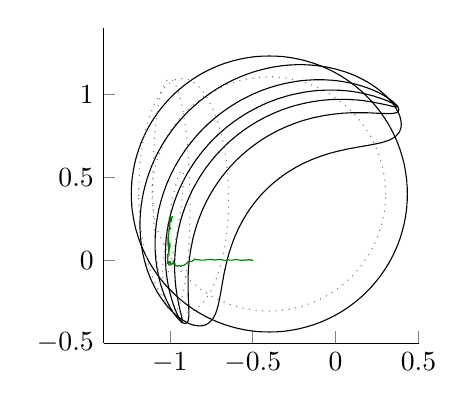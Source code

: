 % This file was created by matlab2tikz v0.4.4 running on MATLAB 7.13.
% Copyright (c) 2008--2013, Nico Schlömer <nico.schloemer@gmail.com>
% All rights reserved.
% 
% The latest updates can be retrieved from
%   http://www.mathworks.com/matlabcentral/fileexchange/22022-matlab2tikz
% where you can also make suggestions and rate matlab2tikz.
% 
\begin{tikzpicture}

\begin{axis}[%
width=4cm,
height=4cm,
colormap={mymap}{[1pt] rgb(0pt)=(0,0,0); rgb(1pt)=(0,0,0)},
unbounded coords=jump,
scale only axis,
xmin=-1.4,
xmax=0.5,
ymin=-0.5,
ymax=1.4,
axis x line*=bottom,
axis y line*=left
]

\addplot[area legend,solid,draw=black,forget plot]
table[row sep=crcr]{
x y\\
-1.23 0.465 \\
-1.23 0.47 \\
-1.229 0.48 \\
-1.228 0.49 \\
-1.227 0.5 \\
-1.225 0.51 \\
-1.224 0.52 \\
-1.222 0.53 \\
-1.221 0.54 \\
-1.22 0.544 \\
-1.219 0.55 \\
-1.217 0.56 \\
-1.215 0.57 \\
-1.213 0.58 \\
-1.211 0.59 \\
-1.21 0.592 \\
-1.208 0.6 \\
-1.206 0.61 \\
-1.203 0.62 \\
-1.2 0.63 \\
-1.2 0.631 \\
-1.197 0.64 \\
-1.194 0.65 \\
-1.191 0.66 \\
-1.19 0.663 \\
-1.188 0.67 \\
-1.184 0.68 \\
-1.18 0.69 \\
-1.18 0.691 \\
-1.177 0.7 \\
-1.173 0.71 \\
-1.17 0.717 \\
-1.169 0.72 \\
-1.164 0.73 \\
-1.16 0.74 \\
-1.16 0.74 \\
-1.155 0.75 \\
-1.151 0.76 \\
-1.15 0.761 \\
-1.146 0.77 \\
-1.141 0.78 \\
-1.14 0.781 \\
-1.136 0.79 \\
-1.13 0.8 \\
-1.13 0.8 \\
-1.125 0.81 \\
-1.12 0.818 \\
-1.119 0.82 \\
-1.113 0.83 \\
-1.11 0.835 \\
-1.107 0.84 \\
-1.1 0.85 \\
-1.1 0.851 \\
-1.094 0.86 \\
-1.09 0.866 \\
-1.087 0.87 \\
-1.08 0.88 \\
-1.08 0.88 \\
-1.073 0.89 \\
-1.07 0.894 \\
-1.066 0.9 \\
-1.06 0.907 \\
-1.058 0.91 \\
-1.05 0.92 \\
-1.05 0.92 \\
-1.042 0.93 \\
-1.04 0.932 \\
-1.034 0.94 \\
-1.03 0.944 \\
-1.025 0.95 \\
-1.02 0.956 \\
-1.016 0.96 \\
-1.01 0.967 \\
-1.007 0.97 \\
-1 0.977 \\
-0.997 0.98 \\
-0.99 0.987 \\
-0.987 0.99 \\
-0.98 0.997 \\
-0.977 1 \\
-0.97 1.007 \\
-0.967 1.01 \\
-0.96 1.016 \\
-0.956 1.02 \\
-0.95 1.025 \\
-0.944 1.03 \\
-0.94 1.034 \\
-0.932 1.04 \\
-0.93 1.042 \\
-0.92 1.05 \\
-0.92 1.05 \\
-0.91 1.058 \\
-0.907 1.06 \\
-0.9 1.066 \\
-0.894 1.07 \\
-0.89 1.073 \\
-0.88 1.08 \\
-0.88 1.08 \\
-0.87 1.087 \\
-0.866 1.09 \\
-0.86 1.094 \\
-0.851 1.1 \\
-0.85 1.1 \\
-0.84 1.107 \\
-0.835 1.11 \\
-0.83 1.113 \\
-0.82 1.119 \\
-0.818 1.12 \\
-0.81 1.125 \\
-0.8 1.13 \\
-0.8 1.13 \\
-0.79 1.136 \\
-0.781 1.14 \\
-0.78 1.141 \\
-0.77 1.146 \\
-0.761 1.15 \\
-0.76 1.151 \\
-0.75 1.155 \\
-0.74 1.16 \\
-0.74 1.16 \\
-0.73 1.164 \\
-0.72 1.169 \\
-0.717 1.17 \\
-0.71 1.173 \\
-0.7 1.177 \\
-0.691 1.18 \\
-0.69 1.18 \\
-0.68 1.184 \\
-0.67 1.188 \\
-0.663 1.19 \\
-0.66 1.191 \\
-0.65 1.194 \\
-0.64 1.197 \\
-0.631 1.2 \\
-0.63 1.2 \\
-0.62 1.203 \\
-0.61 1.206 \\
-0.6 1.208 \\
-0.592 1.21 \\
-0.59 1.211 \\
-0.58 1.213 \\
-0.57 1.215 \\
-0.56 1.217 \\
-0.55 1.219 \\
-0.544 1.22 \\
-0.54 1.221 \\
-0.53 1.222 \\
-0.52 1.224 \\
-0.51 1.225 \\
-0.5 1.227 \\
-0.49 1.228 \\
-0.48 1.229 \\
-0.47 1.23 \\
-0.465 1.23 \\
-0.46 1.23 \\
-0.45 1.231 \\
-0.44 1.232 \\
-0.43 1.232 \\
-0.42 1.232 \\
-0.41 1.232 \\
-0.4 1.233 \\
-0.39 1.232 \\
-0.38 1.232 \\
-0.37 1.232 \\
-0.36 1.232 \\
-0.35 1.231 \\
-0.34 1.23 \\
-0.335 1.23 \\
-0.33 1.23 \\
-0.32 1.229 \\
-0.31 1.228 \\
-0.3 1.227 \\
-0.29 1.225 \\
-0.28 1.224 \\
-0.27 1.222 \\
-0.26 1.221 \\
-0.256 1.22 \\
-0.25 1.219 \\
-0.24 1.217 \\
-0.23 1.215 \\
-0.22 1.213 \\
-0.21 1.211 \\
-0.208 1.21 \\
-0.2 1.208 \\
-0.19 1.206 \\
-0.18 1.203 \\
-0.17 1.2 \\
-0.169 1.2 \\
-0.16 1.197 \\
-0.15 1.194 \\
-0.14 1.191 \\
-0.137 1.19 \\
-0.13 1.188 \\
-0.12 1.184 \\
-0.11 1.18 \\
-0.109 1.18 \\
-0.1 1.177 \\
-0.09 1.173 \\
-0.083 1.17 \\
-0.08 1.169 \\
-0.07 1.164 \\
-0.06 1.16 \\
-0.06 1.16 \\
-0.05 1.155 \\
-0.04 1.151 \\
-0.039 1.15 \\
-0.03 1.146 \\
-0.02 1.141 \\
-0.019 1.14 \\
-0.01 1.136 \\
0 1.13 \\
0.0 1.13 \\
0.01 1.125 \\
0.018 1.12 \\
0.02 1.119 \\
0.03 1.113 \\
0.035 1.11 \\
0.04 1.107 \\
0.05 1.1 \\
0.051 1.1 \\
0.06 1.094 \\
0.066 1.09 \\
0.07 1.087 \\
0.08 1.08 \\
0.08 1.08 \\
0.09 1.073 \\
0.094 1.07 \\
0.1 1.066 \\
0.107 1.06 \\
0.11 1.058 \\
0.12 1.05 \\
0.12 1.05 \\
0.13 1.042 \\
0.132 1.04 \\
0.14 1.034 \\
0.144 1.03 \\
0.15 1.025 \\
0.156 1.02 \\
0.16 1.016 \\
0.167 1.01 \\
0.17 1.007 \\
0.177 1 \\
0.18 0.997 \\
0.187 0.99 \\
0.19 0.987 \\
0.197 0.98 \\
0.2 0.977 \\
0.207 0.97 \\
0.21 0.967 \\
0.216 0.96 \\
0.22 0.956 \\
0.225 0.95 \\
0.23 0.944 \\
0.234 0.94 \\
0.24 0.932 \\
0.242 0.93 \\
0.25 0.92 \\
0.25 0.92 \\
0.258 0.91 \\
0.26 0.907 \\
0.266 0.9 \\
0.27 0.894 \\
0.273 0.89 \\
0.28 0.88 \\
0.28 0.88 \\
0.287 0.87 \\
0.29 0.866 \\
0.294 0.86 \\
0.3 0.851 \\
0.3 0.85 \\
0.307 0.84 \\
0.31 0.835 \\
0.313 0.83 \\
0.319 0.82 \\
0.32 0.818 \\
0.325 0.81 \\
0.33 0.8 \\
0.33 0.8 \\
0.336 0.79 \\
0.34 0.781 \\
0.341 0.78 \\
0.346 0.77 \\
0.35 0.761 \\
0.351 0.76 \\
0.355 0.75 \\
0.36 0.74 \\
0.36 0.74 \\
0.364 0.73 \\
0.369 0.72 \\
0.37 0.717 \\
0.373 0.71 \\
0.377 0.7 \\
0.38 0.691 \\
0.38 0.69 \\
0.384 0.68 \\
0.388 0.67 \\
0.39 0.663 \\
0.391 0.66 \\
0.394 0.65 \\
0.397 0.64 \\
0.4 0.631 \\
0.4 0.63 \\
0.403 0.62 \\
0.406 0.61 \\
0.408 0.6 \\
0.41 0.592 \\
0.411 0.59 \\
0.413 0.58 \\
0.415 0.57 \\
0.417 0.56 \\
0.419 0.55 \\
0.42 0.544 \\
0.421 0.54 \\
0.422 0.53 \\
0.424 0.52 \\
0.425 0.51 \\
0.427 0.5 \\
0.428 0.49 \\
0.429 0.48 \\
0.43 0.47 \\
0.43 0.465 \\
0.43 0.46 \\
0.431 0.45 \\
0.432 0.44 \\
0.432 0.43 \\
0.432 0.42 \\
0.432 0.41 \\
0.433 0.4 \\
0.432 0.39 \\
0.432 0.38 \\
0.432 0.37 \\
0.432 0.36 \\
0.431 0.35 \\
0.43 0.34 \\
0.43 0.335 \\
0.43 0.33 \\
0.429 0.32 \\
0.428 0.31 \\
0.427 0.3 \\
0.425 0.29 \\
0.424 0.28 \\
0.422 0.27 \\
0.421 0.26 \\
0.42 0.256 \\
0.419 0.25 \\
0.417 0.24 \\
0.415 0.23 \\
0.413 0.22 \\
0.411 0.21 \\
0.41 0.208 \\
0.408 0.2 \\
0.406 0.19 \\
0.403 0.18 \\
0.4 0.17 \\
0.4 0.169 \\
0.397 0.16 \\
0.394 0.15 \\
0.391 0.14 \\
0.39 0.137 \\
0.388 0.13 \\
0.384 0.12 \\
0.38 0.11 \\
0.38 0.109 \\
0.377 0.1 \\
0.373 0.09 \\
0.37 0.083 \\
0.369 0.08 \\
0.364 0.07 \\
0.36 0.06 \\
0.36 0.06 \\
0.355 0.05 \\
0.351 0.04 \\
0.35 0.039 \\
0.346 0.03 \\
0.341 0.02 \\
0.34 0.019 \\
0.336 0.01 \\
0.33 0 \\
0.33 -0.0 \\
0.325 -0.01 \\
0.32 -0.018 \\
0.319 -0.02 \\
0.313 -0.03 \\
0.31 -0.035 \\
0.307 -0.04 \\
0.3 -0.05 \\
0.3 -0.051 \\
0.294 -0.06 \\
0.29 -0.066 \\
0.287 -0.07 \\
0.28 -0.08 \\
0.28 -0.08 \\
0.273 -0.09 \\
0.27 -0.094 \\
0.266 -0.1 \\
0.26 -0.107 \\
0.258 -0.11 \\
0.25 -0.12 \\
0.25 -0.12 \\
0.242 -0.13 \\
0.24 -0.132 \\
0.234 -0.14 \\
0.23 -0.144 \\
0.225 -0.15 \\
0.22 -0.156 \\
0.216 -0.16 \\
0.21 -0.167 \\
0.207 -0.17 \\
0.2 -0.177 \\
0.197 -0.18 \\
0.19 -0.187 \\
0.187 -0.19 \\
0.18 -0.197 \\
0.177 -0.2 \\
0.17 -0.207 \\
0.167 -0.21 \\
0.16 -0.216 \\
0.156 -0.22 \\
0.15 -0.225 \\
0.144 -0.23 \\
0.14 -0.234 \\
0.132 -0.24 \\
0.13 -0.242 \\
0.12 -0.25 \\
0.12 -0.25 \\
0.11 -0.258 \\
0.107 -0.26 \\
0.1 -0.266 \\
0.094 -0.27 \\
0.09 -0.273 \\
0.08 -0.28 \\
0.08 -0.28 \\
0.07 -0.287 \\
0.066 -0.29 \\
0.06 -0.294 \\
0.051 -0.3 \\
0.05 -0.3 \\
0.04 -0.307 \\
0.035 -0.31 \\
0.03 -0.313 \\
0.02 -0.319 \\
0.018 -0.32 \\
0.01 -0.325 \\
0.0 -0.33 \\
0 -0.33 \\
-0.01 -0.336 \\
-0.019 -0.34 \\
-0.02 -0.341 \\
-0.03 -0.346 \\
-0.039 -0.35 \\
-0.04 -0.351 \\
-0.05 -0.355 \\
-0.06 -0.36 \\
-0.06 -0.36 \\
-0.07 -0.364 \\
-0.08 -0.369 \\
-0.083 -0.37 \\
-0.09 -0.373 \\
-0.1 -0.377 \\
-0.109 -0.38 \\
-0.11 -0.38 \\
-0.12 -0.384 \\
-0.13 -0.388 \\
-0.137 -0.39 \\
-0.14 -0.391 \\
-0.15 -0.394 \\
-0.16 -0.397 \\
-0.169 -0.4 \\
-0.17 -0.4 \\
-0.18 -0.403 \\
-0.19 -0.406 \\
-0.2 -0.408 \\
-0.208 -0.41 \\
-0.21 -0.411 \\
-0.22 -0.413 \\
-0.23 -0.415 \\
-0.24 -0.417 \\
-0.25 -0.419 \\
-0.256 -0.42 \\
-0.26 -0.421 \\
-0.27 -0.422 \\
-0.28 -0.424 \\
-0.29 -0.425 \\
-0.3 -0.427 \\
-0.31 -0.428 \\
-0.32 -0.429 \\
-0.33 -0.43 \\
-0.335 -0.43 \\
-0.34 -0.43 \\
-0.35 -0.431 \\
-0.36 -0.432 \\
-0.37 -0.432 \\
-0.38 -0.432 \\
-0.39 -0.432 \\
-0.4 -0.433 \\
-0.41 -0.432 \\
-0.42 -0.432 \\
-0.43 -0.432 \\
-0.44 -0.432 \\
-0.45 -0.431 \\
-0.46 -0.43 \\
-0.465 -0.43 \\
-0.47 -0.43 \\
-0.48 -0.429 \\
-0.49 -0.428 \\
-0.5 -0.427 \\
-0.51 -0.425 \\
-0.52 -0.424 \\
-0.53 -0.422 \\
-0.54 -0.421 \\
-0.544 -0.42 \\
-0.55 -0.419 \\
-0.56 -0.417 \\
-0.57 -0.415 \\
-0.58 -0.413 \\
-0.59 -0.411 \\
-0.592 -0.41 \\
-0.6 -0.408 \\
-0.61 -0.406 \\
-0.62 -0.403 \\
-0.63 -0.4 \\
-0.631 -0.4 \\
-0.64 -0.397 \\
-0.65 -0.394 \\
-0.66 -0.391 \\
-0.663 -0.39 \\
-0.67 -0.388 \\
-0.68 -0.384 \\
-0.69 -0.38 \\
-0.691 -0.38 \\
-0.7 -0.377 \\
-0.71 -0.373 \\
-0.717 -0.37 \\
-0.72 -0.369 \\
-0.73 -0.364 \\
-0.74 -0.36 \\
-0.74 -0.36 \\
-0.75 -0.355 \\
-0.76 -0.351 \\
-0.761 -0.35 \\
-0.77 -0.346 \\
-0.78 -0.341 \\
-0.781 -0.34 \\
-0.79 -0.336 \\
-0.8 -0.33 \\
-0.8 -0.33 \\
-0.81 -0.325 \\
-0.818 -0.32 \\
-0.82 -0.319 \\
-0.83 -0.313 \\
-0.835 -0.31 \\
-0.84 -0.307 \\
-0.85 -0.3 \\
-0.851 -0.3 \\
-0.86 -0.294 \\
-0.866 -0.29 \\
-0.87 -0.287 \\
-0.88 -0.28 \\
-0.88 -0.28 \\
-0.89 -0.273 \\
-0.894 -0.27 \\
-0.9 -0.266 \\
-0.907 -0.26 \\
-0.91 -0.258 \\
-0.92 -0.25 \\
-0.92 -0.25 \\
-0.93 -0.242 \\
-0.932 -0.24 \\
-0.94 -0.234 \\
-0.944 -0.23 \\
-0.95 -0.225 \\
-0.956 -0.22 \\
-0.96 -0.216 \\
-0.967 -0.21 \\
-0.97 -0.207 \\
-0.977 -0.2 \\
-0.98 -0.197 \\
-0.987 -0.19 \\
-0.99 -0.187 \\
-0.997 -0.18 \\
-1 -0.177 \\
-1.007 -0.17 \\
-1.01 -0.167 \\
-1.016 -0.16 \\
-1.02 -0.156 \\
-1.025 -0.15 \\
-1.03 -0.144 \\
-1.034 -0.14 \\
-1.04 -0.132 \\
-1.042 -0.13 \\
-1.05 -0.12 \\
-1.05 -0.12 \\
-1.058 -0.11 \\
-1.06 -0.107 \\
-1.066 -0.1 \\
-1.07 -0.094 \\
-1.073 -0.09 \\
-1.08 -0.08 \\
-1.08 -0.08 \\
-1.087 -0.07 \\
-1.09 -0.066 \\
-1.094 -0.06 \\
-1.1 -0.051 \\
-1.1 -0.05 \\
-1.107 -0.04 \\
-1.11 -0.035 \\
-1.113 -0.03 \\
-1.119 -0.02 \\
-1.12 -0.018 \\
-1.125 -0.01 \\
-1.13 -0.0 \\
-1.13 0 \\
-1.136 0.01 \\
-1.14 0.019 \\
-1.141 0.02 \\
-1.146 0.03 \\
-1.15 0.039 \\
-1.151 0.04 \\
-1.155 0.05 \\
-1.16 0.06 \\
-1.16 0.06 \\
-1.164 0.07 \\
-1.169 0.08 \\
-1.17 0.083 \\
-1.173 0.09 \\
-1.177 0.1 \\
-1.18 0.109 \\
-1.18 0.11 \\
-1.184 0.12 \\
-1.188 0.13 \\
-1.19 0.137 \\
-1.191 0.14 \\
-1.194 0.15 \\
-1.197 0.16 \\
-1.2 0.169 \\
-1.2 0.17 \\
-1.203 0.18 \\
-1.206 0.19 \\
-1.208 0.2 \\
-1.21 0.208 \\
-1.211 0.21 \\
-1.213 0.22 \\
-1.215 0.23 \\
-1.217 0.24 \\
-1.219 0.25 \\
-1.22 0.256 \\
-1.221 0.26 \\
-1.222 0.27 \\
-1.224 0.28 \\
-1.225 0.29 \\
-1.227 0.3 \\
-1.228 0.31 \\
-1.229 0.32 \\
-1.23 0.33 \\
-1.23 0.335 \\
-1.23 0.34 \\
-1.231 0.35 \\
-1.232 0.36 \\
-1.232 0.37 \\
-1.232 0.38 \\
-1.232 0.39 \\
-1.233 0.4 \\
-1.232 0.41 \\
-1.232 0.42 \\
-1.232 0.43 \\
-1.232 0.44 \\
-1.231 0.45 \\
-1.23 0.46 \\
-1.23 0.465 \\
NaN NaN \\
};

\addplot [
color=gray,
dotted,
forget plot
]
table[row sep=crcr]{
0.302 0.4\\
0.297 0.49\\
0.279 0.579\\
0.251 0.665\\
0.212 0.747\\
0.162 0.823\\
0.104 0.892\\
0.037 0.953\\
-0.037 1.005\\
-0.117 1.047\\
-0.202 1.078\\
-0.29 1.098\\
-0.38 1.107\\
-0.471 1.104\\
-0.56 1.089\\
-0.647 1.064\\
-0.729 1.027\\
-0.807 0.98\\
-0.877 0.923\\
-0.94 0.858\\
-0.994 0.786\\
-1.038 0.707\\
-1.072 0.623\\
-1.095 0.535\\
-1.107 0.445\\
-1.107 0.355\\
-1.095 0.265\\
-1.072 0.177\\
-1.038 0.093\\
-0.994 0.014\\
-0.94 -0.058\\
-0.877 -0.123\\
-0.807 -0.18\\
-0.729 -0.227\\
-0.647 -0.264\\
-0.56 -0.289\\
-0.471 -0.304\\
-0.38 -0.307\\
-0.29 -0.298\\
-0.202 -0.278\\
-0.117 -0.247\\
-0.037 -0.205\\
0.037 -0.153\\
0.104 -0.092\\
0.162 -0.023\\
0.212 0.053\\
0.251 0.135\\
0.279 0.221\\
0.297 0.31\\
0.302 0.4\\
};

\addplot[area legend,solid,draw=black,forget plot]
table[row sep=crcr]{
x y\\
-1.17 0.348 \\
-1.17 0.35 \\
-1.168 0.36 \\
-1.167 0.37 \\
-1.165 0.38 \\
-1.163 0.39 \\
-1.161 0.4 \\
-1.16 0.404 \\
-1.159 0.41 \\
-1.157 0.42 \\
-1.154 0.43 \\
-1.152 0.44 \\
-1.15 0.447 \\
-1.149 0.45 \\
-1.146 0.46 \\
-1.144 0.47 \\
-1.141 0.48 \\
-1.14 0.482 \\
-1.138 0.49 \\
-1.135 0.5 \\
-1.131 0.51 \\
-1.13 0.514 \\
-1.128 0.52 \\
-1.124 0.53 \\
-1.121 0.54 \\
-1.12 0.542 \\
-1.117 0.55 \\
-1.113 0.56 \\
-1.11 0.567 \\
-1.109 0.57 \\
-1.105 0.58 \\
-1.1 0.59 \\
-1.1 0.591 \\
-1.096 0.6 \\
-1.091 0.61 \\
-1.09 0.613 \\
-1.087 0.62 \\
-1.082 0.63 \\
-1.08 0.634 \\
-1.077 0.64 \\
-1.072 0.65 \\
-1.07 0.653 \\
-1.067 0.66 \\
-1.061 0.67 \\
-1.06 0.672 \\
-1.056 0.68 \\
-1.05 0.69 \\
-1.05 0.69 \\
-1.044 0.7 \\
-1.04 0.707 \\
-1.038 0.71 \\
-1.032 0.72 \\
-1.03 0.723 \\
-1.025 0.73 \\
-1.02 0.738 \\
-1.019 0.74 \\
-1.012 0.75 \\
-1.01 0.753 \\
-1.005 0.76 \\
-1 0.767 \\
-0.998 0.77 \\
-0.991 0.78 \\
-0.99 0.781 \\
-0.983 0.79 \\
-0.98 0.794 \\
-0.976 0.8 \\
-0.97 0.807 \\
-0.968 0.81 \\
-0.96 0.82 \\
-0.96 0.82 \\
-0.952 0.83 \\
-0.95 0.832 \\
-0.943 0.84 \\
-0.94 0.843 \\
-0.934 0.85 \\
-0.93 0.855 \\
-0.925 0.86 \\
-0.92 0.866 \\
-0.916 0.87 \\
-0.91 0.876 \\
-0.907 0.88 \\
-0.9 0.887 \\
-0.897 0.89 \\
-0.89 0.897 \\
-0.887 0.9 \\
-0.88 0.907 \\
-0.876 0.91 \\
-0.87 0.916 \\
-0.866 0.92 \\
-0.86 0.925 \\
-0.855 0.93 \\
-0.85 0.934 \\
-0.843 0.94 \\
-0.84 0.943 \\
-0.832 0.95 \\
-0.83 0.952 \\
-0.82 0.96 \\
-0.82 0.96 \\
-0.81 0.968 \\
-0.807 0.97 \\
-0.8 0.976 \\
-0.794 0.98 \\
-0.79 0.983 \\
-0.781 0.99 \\
-0.78 0.991 \\
-0.77 0.998 \\
-0.767 1 \\
-0.76 1.005 \\
-0.753 1.01 \\
-0.75 1.012 \\
-0.74 1.019 \\
-0.738 1.02 \\
-0.73 1.025 \\
-0.723 1.03 \\
-0.72 1.032 \\
-0.71 1.038 \\
-0.707 1.04 \\
-0.7 1.044 \\
-0.69 1.05 \\
-0.69 1.05 \\
-0.68 1.056 \\
-0.672 1.06 \\
-0.67 1.061 \\
-0.66 1.067 \\
-0.653 1.07 \\
-0.65 1.072 \\
-0.64 1.077 \\
-0.634 1.08 \\
-0.63 1.082 \\
-0.62 1.087 \\
-0.613 1.09 \\
-0.61 1.091 \\
-0.6 1.096 \\
-0.591 1.1 \\
-0.59 1.1 \\
-0.58 1.105 \\
-0.57 1.109 \\
-0.567 1.11 \\
-0.56 1.113 \\
-0.55 1.117 \\
-0.542 1.12 \\
-0.54 1.121 \\
-0.53 1.124 \\
-0.52 1.128 \\
-0.514 1.13 \\
-0.51 1.131 \\
-0.5 1.135 \\
-0.49 1.138 \\
-0.482 1.14 \\
-0.48 1.141 \\
-0.47 1.144 \\
-0.46 1.146 \\
-0.45 1.149 \\
-0.447 1.15 \\
-0.44 1.152 \\
-0.43 1.154 \\
-0.42 1.157 \\
-0.41 1.159 \\
-0.404 1.16 \\
-0.4 1.161 \\
-0.39 1.163 \\
-0.38 1.165 \\
-0.37 1.167 \\
-0.36 1.168 \\
-0.35 1.17 \\
-0.348 1.17 \\
-0.34 1.171 \\
-0.33 1.173 \\
-0.32 1.174 \\
-0.31 1.175 \\
-0.3 1.176 \\
-0.29 1.177 \\
-0.28 1.178 \\
-0.27 1.178 \\
-0.26 1.179 \\
-0.25 1.179 \\
-0.24 1.18 \\
-0.23 1.18 \\
-0.22 1.18 \\
-0.21 1.18 \\
-0.2 1.18 \\
-0.19 1.18 \\
-0.18 1.179 \\
-0.17 1.179 \\
-0.16 1.178 \\
-0.15 1.178 \\
-0.14 1.177 \\
-0.13 1.176 \\
-0.12 1.175 \\
-0.11 1.174 \\
-0.1 1.173 \\
-0.09 1.171 \\
-0.081 1.17 \\
-0.08 1.17 \\
-0.07 1.168 \\
-0.06 1.167 \\
-0.05 1.165 \\
-0.04 1.163 \\
-0.03 1.161 \\
-0.027 1.16 \\
-0.02 1.158 \\
-0.01 1.156 \\
0 1.154 \\
0.01 1.151 \\
0.013 1.15 \\
0.02 1.148 \\
0.03 1.145 \\
0.04 1.142 \\
0.047 1.14 \\
0.05 1.139 \\
0.06 1.136 \\
0.07 1.132 \\
0.076 1.13 \\
0.08 1.128 \\
0.09 1.125 \\
0.1 1.121 \\
0.102 1.12 \\
0.11 1.117 \\
0.12 1.112 \\
0.125 1.11 \\
0.13 1.108 \\
0.14 1.103 \\
0.146 1.1 \\
0.15 1.098 \\
0.16 1.093 \\
0.166 1.09 \\
0.17 1.088 \\
0.18 1.082 \\
0.184 1.08 \\
0.19 1.077 \\
0.2 1.071 \\
0.201 1.07 \\
0.21 1.064 \\
0.217 1.06 \\
0.22 1.058 \\
0.23 1.051 \\
0.232 1.05 \\
0.24 1.044 \\
0.246 1.04 \\
0.25 1.037 \\
0.259 1.03 \\
0.26 1.029 \\
0.27 1.021 \\
0.272 1.02 \\
0.28 1.013 \\
0.283 1.01 \\
0.29 1.004 \\
0.294 1 \\
0.3 0.995 \\
0.305 0.99 \\
0.31 0.985 \\
0.315 0.98 \\
0.32 0.974 \\
0.324 0.97 \\
0.33 0.963 \\
0.333 0.96 \\
0.34 0.951 \\
0.341 0.95 \\
0.348 0.94 \\
0.35 0.938 \\
0.355 0.93 \\
0.36 0.923 \\
0.362 0.92 \\
0.368 0.91 \\
0.37 0.906 \\
0.373 0.9 \\
0.378 0.89 \\
0.38 0.886 \\
0.383 0.88 \\
0.387 0.87 \\
0.39 0.86 \\
0.39 0.859 \\
0.392 0.85 \\
0.394 0.84 \\
0.395 0.83 \\
0.396 0.82 \\
0.395 0.81 \\
0.394 0.8 \\
0.391 0.79 \\
0.39 0.787 \\
0.387 0.78 \\
0.382 0.77 \\
0.38 0.768 \\
0.374 0.76 \\
0.37 0.756 \\
0.364 0.75 \\
0.36 0.747 \\
0.351 0.74 \\
0.35 0.739 \\
0.34 0.734 \\
0.333 0.73 \\
0.33 0.728 \\
0.32 0.724 \\
0.31 0.72 \\
0.309 0.72 \\
0.3 0.717 \\
0.29 0.714 \\
0.28 0.711 \\
0.277 0.71 \\
0.27 0.708 \\
0.26 0.706 \\
0.25 0.704 \\
0.24 0.702 \\
0.232 0.7 \\
0.23 0.7 \\
0.22 0.698 \\
0.21 0.696 \\
0.2 0.694 \\
0.19 0.692 \\
0.18 0.691 \\
0.176 0.69 \\
0.17 0.689 \\
0.16 0.687 \\
0.15 0.686 \\
0.14 0.684 \\
0.13 0.682 \\
0.12 0.68 \\
0.119 0.68 \\
0.11 0.678 \\
0.1 0.677 \\
0.09 0.675 \\
0.08 0.673 \\
0.07 0.671 \\
0.067 0.67 \\
0.06 0.669 \\
0.05 0.666 \\
0.04 0.664 \\
0.03 0.662 \\
0.022 0.66 \\
0.02 0.66 \\
0.01 0.657 \\
0 0.655 \\
-0.01 0.652 \\
-0.018 0.65 \\
-0.02 0.649 \\
-0.03 0.647 \\
-0.04 0.644 \\
-0.05 0.641 \\
-0.052 0.64 \\
-0.06 0.638 \\
-0.07 0.634 \\
-0.08 0.631 \\
-0.083 0.63 \\
-0.09 0.628 \\
-0.1 0.624 \\
-0.11 0.62 \\
-0.111 0.62 \\
-0.12 0.617 \\
-0.13 0.613 \\
-0.137 0.61 \\
-0.14 0.609 \\
-0.15 0.605 \\
-0.16 0.6 \\
-0.161 0.6 \\
-0.17 0.596 \\
-0.18 0.591 \\
-0.183 0.59 \\
-0.19 0.587 \\
-0.2 0.582 \\
-0.203 0.58 \\
-0.21 0.577 \\
-0.22 0.571 \\
-0.223 0.57 \\
-0.23 0.566 \\
-0.24 0.561 \\
-0.241 0.56 \\
-0.25 0.555 \\
-0.258 0.55 \\
-0.26 0.549 \\
-0.27 0.543 \\
-0.275 0.54 \\
-0.28 0.537 \\
-0.29 0.53 \\
-0.29 0.53 \\
-0.3 0.524 \\
-0.305 0.52 \\
-0.31 0.517 \\
-0.32 0.51 \\
-0.32 0.51 \\
-0.33 0.502 \\
-0.333 0.5 \\
-0.34 0.495 \\
-0.346 0.49 \\
-0.35 0.487 \\
-0.359 0.48 \\
-0.36 0.479 \\
-0.37 0.471 \\
-0.371 0.47 \\
-0.38 0.462 \\
-0.383 0.46 \\
-0.39 0.454 \\
-0.394 0.45 \\
-0.4 0.444 \\
-0.405 0.44 \\
-0.41 0.435 \\
-0.415 0.43 \\
-0.42 0.425 \\
-0.425 0.42 \\
-0.43 0.415 \\
-0.435 0.41 \\
-0.44 0.405 \\
-0.444 0.4 \\
-0.45 0.394 \\
-0.454 0.39 \\
-0.46 0.383 \\
-0.462 0.38 \\
-0.47 0.371 \\
-0.471 0.37 \\
-0.479 0.36 \\
-0.48 0.359 \\
-0.487 0.35 \\
-0.49 0.346 \\
-0.495 0.34 \\
-0.5 0.333 \\
-0.502 0.33 \\
-0.51 0.32 \\
-0.51 0.32 \\
-0.517 0.31 \\
-0.52 0.305 \\
-0.524 0.3 \\
-0.53 0.29 \\
-0.53 0.29 \\
-0.537 0.28 \\
-0.54 0.275 \\
-0.543 0.27 \\
-0.549 0.26 \\
-0.55 0.258 \\
-0.555 0.25 \\
-0.56 0.241 \\
-0.561 0.24 \\
-0.566 0.23 \\
-0.57 0.223 \\
-0.571 0.22 \\
-0.577 0.21 \\
-0.58 0.203 \\
-0.582 0.2 \\
-0.587 0.19 \\
-0.59 0.183 \\
-0.591 0.18 \\
-0.596 0.17 \\
-0.6 0.161 \\
-0.6 0.16 \\
-0.605 0.15 \\
-0.609 0.14 \\
-0.61 0.137 \\
-0.613 0.13 \\
-0.617 0.12 \\
-0.62 0.111 \\
-0.62 0.11 \\
-0.624 0.1 \\
-0.628 0.09 \\
-0.63 0.083 \\
-0.631 0.08 \\
-0.634 0.07 \\
-0.638 0.06 \\
-0.64 0.052 \\
-0.641 0.05 \\
-0.644 0.04 \\
-0.647 0.03 \\
-0.649 0.02 \\
-0.65 0.018 \\
-0.652 0.01 \\
-0.655 0 \\
-0.657 -0.01 \\
-0.66 -0.02 \\
-0.66 -0.022 \\
-0.662 -0.03 \\
-0.664 -0.04 \\
-0.666 -0.05 \\
-0.669 -0.06 \\
-0.67 -0.067 \\
-0.671 -0.07 \\
-0.673 -0.08 \\
-0.675 -0.09 \\
-0.677 -0.1 \\
-0.678 -0.11 \\
-0.68 -0.119 \\
-0.68 -0.12 \\
-0.682 -0.13 \\
-0.684 -0.14 \\
-0.686 -0.15 \\
-0.687 -0.16 \\
-0.689 -0.17 \\
-0.69 -0.176 \\
-0.691 -0.18 \\
-0.692 -0.19 \\
-0.694 -0.2 \\
-0.696 -0.21 \\
-0.698 -0.22 \\
-0.7 -0.23 \\
-0.7 -0.232 \\
-0.702 -0.24 \\
-0.704 -0.25 \\
-0.706 -0.26 \\
-0.708 -0.27 \\
-0.71 -0.277 \\
-0.711 -0.28 \\
-0.714 -0.29 \\
-0.717 -0.3 \\
-0.72 -0.309 \\
-0.72 -0.31 \\
-0.724 -0.32 \\
-0.728 -0.33 \\
-0.73 -0.333 \\
-0.734 -0.34 \\
-0.739 -0.35 \\
-0.74 -0.351 \\
-0.747 -0.36 \\
-0.75 -0.364 \\
-0.756 -0.37 \\
-0.76 -0.374 \\
-0.768 -0.38 \\
-0.77 -0.382 \\
-0.78 -0.387 \\
-0.787 -0.39 \\
-0.79 -0.391 \\
-0.8 -0.394 \\
-0.81 -0.395 \\
-0.82 -0.396 \\
-0.83 -0.395 \\
-0.84 -0.394 \\
-0.85 -0.392 \\
-0.859 -0.39 \\
-0.86 -0.39 \\
-0.87 -0.387 \\
-0.88 -0.383 \\
-0.886 -0.38 \\
-0.89 -0.378 \\
-0.9 -0.373 \\
-0.906 -0.37 \\
-0.91 -0.368 \\
-0.92 -0.362 \\
-0.923 -0.36 \\
-0.93 -0.355 \\
-0.938 -0.35 \\
-0.94 -0.348 \\
-0.95 -0.341 \\
-0.951 -0.34 \\
-0.96 -0.333 \\
-0.963 -0.33 \\
-0.97 -0.324 \\
-0.974 -0.32 \\
-0.98 -0.315 \\
-0.985 -0.31 \\
-0.99 -0.305 \\
-0.995 -0.3 \\
-1 -0.294 \\
-1.004 -0.29 \\
-1.01 -0.283 \\
-1.013 -0.28 \\
-1.02 -0.272 \\
-1.021 -0.27 \\
-1.029 -0.26 \\
-1.03 -0.259 \\
-1.037 -0.25 \\
-1.04 -0.246 \\
-1.044 -0.24 \\
-1.05 -0.232 \\
-1.051 -0.23 \\
-1.058 -0.22 \\
-1.06 -0.217 \\
-1.064 -0.21 \\
-1.07 -0.201 \\
-1.071 -0.2 \\
-1.077 -0.19 \\
-1.08 -0.184 \\
-1.082 -0.18 \\
-1.088 -0.17 \\
-1.09 -0.166 \\
-1.093 -0.16 \\
-1.098 -0.15 \\
-1.1 -0.146 \\
-1.103 -0.14 \\
-1.108 -0.13 \\
-1.11 -0.125 \\
-1.112 -0.12 \\
-1.117 -0.11 \\
-1.12 -0.102 \\
-1.121 -0.1 \\
-1.125 -0.09 \\
-1.128 -0.08 \\
-1.13 -0.076 \\
-1.132 -0.07 \\
-1.136 -0.06 \\
-1.139 -0.05 \\
-1.14 -0.047 \\
-1.142 -0.04 \\
-1.145 -0.03 \\
-1.148 -0.02 \\
-1.15 -0.013 \\
-1.151 -0.01 \\
-1.154 0 \\
-1.156 0.01 \\
-1.158 0.02 \\
-1.16 0.027 \\
-1.161 0.03 \\
-1.163 0.04 \\
-1.165 0.05 \\
-1.167 0.06 \\
-1.168 0.07 \\
-1.17 0.08 \\
-1.17 0.081 \\
-1.171 0.09 \\
-1.173 0.1 \\
-1.174 0.11 \\
-1.175 0.12 \\
-1.176 0.13 \\
-1.177 0.14 \\
-1.178 0.15 \\
-1.178 0.16 \\
-1.179 0.17 \\
-1.179 0.18 \\
-1.18 0.19 \\
-1.18 0.2 \\
-1.18 0.21 \\
-1.18 0.22 \\
-1.18 0.23 \\
-1.18 0.24 \\
-1.179 0.25 \\
-1.179 0.26 \\
-1.178 0.27 \\
-1.178 0.28 \\
-1.177 0.29 \\
-1.176 0.3 \\
-1.175 0.31 \\
-1.174 0.32 \\
-1.173 0.33 \\
-1.171 0.34 \\
-1.17 0.348 \\
NaN NaN \\
};

\addplot [
color=gray,
dotted,
forget plot
]
table[row sep=crcr]{
-1.188 0.388\\
-1.187 0.478\\
-1.182 0.567\\
-1.172 0.653\\
-1.158 0.735\\
-1.14 0.811\\
-1.119 0.88\\
-1.094 0.941\\
-1.066 0.994\\
-1.036 1.036\\
-1.004 1.068\\
-0.97 1.088\\
-0.936 1.098\\
-0.901 1.095\\
-0.866 1.081\\
-0.833 1.056\\
-0.8 1.02\\
-0.77 0.973\\
-0.742 0.917\\
-0.717 0.853\\
-0.695 0.78\\
-0.676 0.702\\
-0.662 0.618\\
-0.652 0.531\\
-0.646 0.441\\
-0.645 0.35\\
-0.648 0.261\\
-0.656 0.173\\
-0.667 0.089\\
-0.683 0.01\\
-0.703 -0.063\\
-0.726 -0.129\\
-0.753 -0.185\\
-0.782 -0.233\\
-0.813 -0.27\\
-0.846 -0.296\\
-0.88 -0.311\\
-0.915 -0.314\\
-0.95 -0.306\\
-0.984 -0.287\\
-1.017 -0.256\\
-1.048 -0.214\\
-1.078 -0.163\\
-1.104 -0.103\\
-1.128 -0.034\\
-1.148 0.042\\
-1.164 0.123\\
-1.177 0.209\\
-1.185 0.297\\
-1.188 0.388\\
};

\addplot[area legend,solid,draw=black,forget plot]
table[row sep=crcr]{
x y\\
-1.08 0.231 \\
-1.079 0.24 \\
-1.077 0.25 \\
-1.075 0.26 \\
-1.074 0.27 \\
-1.072 0.28 \\
-1.07 0.289 \\
-1.07 0.29 \\
-1.068 0.3 \\
-1.066 0.31 \\
-1.063 0.32 \\
-1.061 0.33 \\
-1.06 0.333 \\
-1.058 0.34 \\
-1.056 0.35 \\
-1.053 0.36 \\
-1.05 0.37 \\
-1.05 0.37 \\
-1.047 0.38 \\
-1.044 0.39 \\
-1.041 0.4 \\
-1.04 0.402 \\
-1.037 0.41 \\
-1.034 0.42 \\
-1.03 0.43 \\
-1.03 0.431 \\
-1.027 0.44 \\
-1.023 0.45 \\
-1.02 0.457 \\
-1.019 0.46 \\
-1.015 0.47 \\
-1.01 0.48 \\
-1.01 0.481 \\
-1.006 0.49 \\
-1.002 0.5 \\
-1 0.504 \\
-0.997 0.51 \\
-0.992 0.52 \\
-0.99 0.525 \\
-0.987 0.53 \\
-0.982 0.54 \\
-0.98 0.545 \\
-0.977 0.55 \\
-0.972 0.56 \\
-0.97 0.564 \\
-0.967 0.57 \\
-0.961 0.58 \\
-0.96 0.582 \\
-0.955 0.59 \\
-0.95 0.599 \\
-0.949 0.6 \\
-0.943 0.61 \\
-0.94 0.615 \\
-0.937 0.62 \\
-0.931 0.63 \\
-0.93 0.631 \\
-0.924 0.64 \\
-0.92 0.646 \\
-0.917 0.65 \\
-0.911 0.66 \\
-0.91 0.661 \\
-0.903 0.67 \\
-0.9 0.675 \\
-0.896 0.68 \\
-0.89 0.688 \\
-0.889 0.69 \\
-0.881 0.7 \\
-0.88 0.701 \\
-0.873 0.71 \\
-0.87 0.714 \\
-0.865 0.72 \\
-0.86 0.726 \\
-0.857 0.73 \\
-0.85 0.738 \\
-0.848 0.74 \\
-0.84 0.75 \\
-0.84 0.75 \\
-0.831 0.76 \\
-0.83 0.761 \\
-0.822 0.77 \\
-0.82 0.772 \\
-0.812 0.78 \\
-0.81 0.782 \\
-0.803 0.79 \\
-0.8 0.793 \\
-0.793 0.8 \\
-0.79 0.803 \\
-0.782 0.81 \\
-0.78 0.812 \\
-0.772 0.82 \\
-0.77 0.822 \\
-0.761 0.83 \\
-0.76 0.831 \\
-0.75 0.84 \\
-0.75 0.84 \\
-0.74 0.848 \\
-0.738 0.85 \\
-0.73 0.857 \\
-0.726 0.86 \\
-0.72 0.865 \\
-0.714 0.87 \\
-0.71 0.873 \\
-0.701 0.88 \\
-0.7 0.881 \\
-0.69 0.889 \\
-0.688 0.89 \\
-0.68 0.896 \\
-0.675 0.9 \\
-0.67 0.903 \\
-0.661 0.91 \\
-0.66 0.911 \\
-0.65 0.917 \\
-0.646 0.92 \\
-0.64 0.924 \\
-0.631 0.93 \\
-0.63 0.931 \\
-0.62 0.937 \\
-0.615 0.94 \\
-0.61 0.943 \\
-0.6 0.949 \\
-0.599 0.95 \\
-0.59 0.955 \\
-0.582 0.96 \\
-0.58 0.961 \\
-0.57 0.967 \\
-0.564 0.97 \\
-0.56 0.972 \\
-0.55 0.977 \\
-0.545 0.98 \\
-0.54 0.982 \\
-0.53 0.987 \\
-0.525 0.99 \\
-0.52 0.992 \\
-0.51 0.997 \\
-0.504 1 \\
-0.5 1.002 \\
-0.49 1.006 \\
-0.481 1.01 \\
-0.48 1.01 \\
-0.47 1.015 \\
-0.46 1.019 \\
-0.457 1.02 \\
-0.45 1.023 \\
-0.44 1.027 \\
-0.431 1.03 \\
-0.43 1.03 \\
-0.42 1.034 \\
-0.41 1.037 \\
-0.402 1.04 \\
-0.4 1.041 \\
-0.39 1.044 \\
-0.38 1.047 \\
-0.37 1.05 \\
-0.37 1.05 \\
-0.36 1.053 \\
-0.35 1.056 \\
-0.34 1.058 \\
-0.333 1.06 \\
-0.33 1.061 \\
-0.32 1.063 \\
-0.31 1.066 \\
-0.3 1.068 \\
-0.29 1.07 \\
-0.289 1.07 \\
-0.28 1.072 \\
-0.27 1.074 \\
-0.26 1.075 \\
-0.25 1.077 \\
-0.24 1.079 \\
-0.231 1.08 \\
-0.23 1.08 \\
-0.22 1.082 \\
-0.21 1.083 \\
-0.2 1.084 \\
-0.19 1.085 \\
-0.18 1.086 \\
-0.17 1.087 \\
-0.16 1.087 \\
-0.15 1.088 \\
-0.14 1.088 \\
-0.13 1.089 \\
-0.12 1.089 \\
-0.11 1.089 \\
-0.1 1.089 \\
-0.09 1.089 \\
-0.08 1.089 \\
-0.07 1.089 \\
-0.06 1.088 \\
-0.05 1.088 \\
-0.04 1.087 \\
-0.03 1.087 \\
-0.02 1.086 \\
-0.01 1.085 \\
0 1.084 \\
0.01 1.083 \\
0.02 1.081 \\
0.03 1.08 \\
0.031 1.08 \\
0.04 1.079 \\
0.05 1.077 \\
0.06 1.075 \\
0.07 1.073 \\
0.08 1.071 \\
0.087 1.07 \\
0.09 1.069 \\
0.1 1.067 \\
0.11 1.065 \\
0.12 1.062 \\
0.128 1.06 \\
0.13 1.059 \\
0.14 1.057 \\
0.15 1.054 \\
0.16 1.051 \\
0.162 1.05 \\
0.17 1.047 \\
0.18 1.044 \\
0.19 1.041 \\
0.192 1.04 \\
0.2 1.037 \\
0.21 1.033 \\
0.218 1.03 \\
0.22 1.029 \\
0.23 1.025 \\
0.24 1.02 \\
0.241 1.02 \\
0.25 1.016 \\
0.26 1.011 \\
0.262 1.01 \\
0.27 1.006 \\
0.28 1.0 \\
0.281 1 \\
0.29 0.995 \\
0.298 0.99 \\
0.3 0.989 \\
0.31 0.983 \\
0.314 0.98 \\
0.32 0.976 \\
0.329 0.97 \\
0.33 0.969 \\
0.34 0.961 \\
0.342 0.96 \\
0.35 0.953 \\
0.353 0.95 \\
0.36 0.943 \\
0.363 0.94 \\
0.37 0.932 \\
0.372 0.93 \\
0.378 0.92 \\
0.38 0.913 \\
0.381 0.91 \\
0.38 0.903 \\
0.379 0.9 \\
0.37 0.892 \\
0.365 0.89 \\
0.36 0.889 \\
0.35 0.887 \\
0.34 0.886 \\
0.33 0.885 \\
0.32 0.885 \\
0.31 0.885 \\
0.3 0.885 \\
0.29 0.886 \\
0.28 0.886 \\
0.27 0.886 \\
0.26 0.887 \\
0.25 0.887 \\
0.24 0.888 \\
0.23 0.888 \\
0.22 0.889 \\
0.21 0.889 \\
0.2 0.889 \\
0.19 0.89 \\
0.18 0.89 \\
0.171 0.89 \\
0.17 0.89 \\
0.16 0.89 \\
0.15 0.89 \\
0.14 0.89 \\
0.13 0.89 \\
0.12 0.89 \\
0.11 0.89 \\
0.108 0.89 \\
0.1 0.89 \\
0.09 0.89 \\
0.08 0.889 \\
0.07 0.889 \\
0.06 0.888 \\
0.05 0.888 \\
0.04 0.887 \\
0.03 0.886 \\
0.02 0.885 \\
0.01 0.884 \\
0 0.883 \\
-0.01 0.882 \\
-0.02 0.881 \\
-0.025 0.88 \\
-0.03 0.879 \\
-0.04 0.878 \\
-0.05 0.876 \\
-0.06 0.875 \\
-0.07 0.873 \\
-0.08 0.871 \\
-0.087 0.87 \\
-0.09 0.869 \\
-0.1 0.867 \\
-0.11 0.865 \\
-0.12 0.863 \\
-0.13 0.861 \\
-0.134 0.86 \\
-0.14 0.859 \\
-0.15 0.856 \\
-0.16 0.853 \\
-0.17 0.851 \\
-0.172 0.85 \\
-0.18 0.848 \\
-0.19 0.845 \\
-0.2 0.842 \\
-0.206 0.84 \\
-0.21 0.839 \\
-0.22 0.835 \\
-0.23 0.832 \\
-0.236 0.83 \\
-0.24 0.829 \\
-0.25 0.825 \\
-0.26 0.821 \\
-0.263 0.82 \\
-0.27 0.817 \\
-0.28 0.813 \\
-0.288 0.81 \\
-0.29 0.809 \\
-0.3 0.805 \\
-0.31 0.801 \\
-0.311 0.8 \\
-0.32 0.796 \\
-0.33 0.791 \\
-0.333 0.79 \\
-0.34 0.787 \\
-0.35 0.782 \\
-0.353 0.78 \\
-0.36 0.777 \\
-0.37 0.771 \\
-0.373 0.77 \\
-0.38 0.766 \\
-0.39 0.761 \\
-0.391 0.76 \\
-0.4 0.755 \\
-0.408 0.75 \\
-0.41 0.749 \\
-0.42 0.743 \\
-0.425 0.74 \\
-0.43 0.737 \\
-0.44 0.731 \\
-0.441 0.73 \\
-0.45 0.724 \\
-0.456 0.72 \\
-0.46 0.717 \\
-0.47 0.711 \\
-0.471 0.71 \\
-0.48 0.703 \\
-0.485 0.7 \\
-0.49 0.696 \\
-0.498 0.69 \\
-0.5 0.689 \\
-0.51 0.681 \\
-0.512 0.68 \\
-0.52 0.673 \\
-0.524 0.67 \\
-0.53 0.665 \\
-0.536 0.66 \\
-0.54 0.657 \\
-0.548 0.65 \\
-0.55 0.648 \\
-0.56 0.64 \\
-0.56 0.64 \\
-0.57 0.631 \\
-0.571 0.63 \\
-0.58 0.621 \\
-0.581 0.62 \\
-0.59 0.612 \\
-0.592 0.61 \\
-0.6 0.602 \\
-0.602 0.6 \\
-0.61 0.592 \\
-0.612 0.59 \\
-0.62 0.581 \\
-0.621 0.58 \\
-0.63 0.571 \\
-0.631 0.57 \\
-0.64 0.56 \\
-0.64 0.56 \\
-0.648 0.55 \\
-0.65 0.548 \\
-0.657 0.54 \\
-0.66 0.536 \\
-0.665 0.53 \\
-0.67 0.524 \\
-0.673 0.52 \\
-0.68 0.512 \\
-0.681 0.51 \\
-0.689 0.5 \\
-0.69 0.498 \\
-0.696 0.49 \\
-0.7 0.485 \\
-0.703 0.48 \\
-0.71 0.471 \\
-0.711 0.47 \\
-0.717 0.46 \\
-0.72 0.456 \\
-0.724 0.45 \\
-0.73 0.441 \\
-0.731 0.44 \\
-0.737 0.43 \\
-0.74 0.425 \\
-0.743 0.42 \\
-0.749 0.41 \\
-0.75 0.408 \\
-0.755 0.4 \\
-0.76 0.391 \\
-0.761 0.39 \\
-0.766 0.38 \\
-0.77 0.373 \\
-0.771 0.37 \\
-0.777 0.36 \\
-0.78 0.353 \\
-0.782 0.35 \\
-0.787 0.34 \\
-0.79 0.333 \\
-0.791 0.33 \\
-0.796 0.32 \\
-0.8 0.311 \\
-0.801 0.31 \\
-0.805 0.3 \\
-0.809 0.29 \\
-0.81 0.288 \\
-0.813 0.28 \\
-0.817 0.27 \\
-0.82 0.263 \\
-0.821 0.26 \\
-0.825 0.25 \\
-0.829 0.24 \\
-0.83 0.236 \\
-0.832 0.23 \\
-0.835 0.22 \\
-0.839 0.21 \\
-0.84 0.206 \\
-0.842 0.2 \\
-0.845 0.19 \\
-0.848 0.18 \\
-0.85 0.172 \\
-0.851 0.17 \\
-0.853 0.16 \\
-0.856 0.15 \\
-0.859 0.14 \\
-0.86 0.134 \\
-0.861 0.13 \\
-0.863 0.12 \\
-0.865 0.11 \\
-0.867 0.1 \\
-0.869 0.09 \\
-0.87 0.087 \\
-0.871 0.08 \\
-0.873 0.07 \\
-0.875 0.06 \\
-0.876 0.05 \\
-0.878 0.04 \\
-0.879 0.03 \\
-0.88 0.025 \\
-0.881 0.02 \\
-0.882 0.01 \\
-0.883 0 \\
-0.884 -0.01 \\
-0.885 -0.02 \\
-0.886 -0.03 \\
-0.887 -0.04 \\
-0.888 -0.05 \\
-0.888 -0.06 \\
-0.889 -0.07 \\
-0.889 -0.08 \\
-0.89 -0.09 \\
-0.89 -0.1 \\
-0.89 -0.108 \\
-0.89 -0.11 \\
-0.89 -0.12 \\
-0.89 -0.13 \\
-0.89 -0.14 \\
-0.89 -0.15 \\
-0.89 -0.16 \\
-0.89 -0.17 \\
-0.89 -0.171 \\
-0.89 -0.18 \\
-0.89 -0.19 \\
-0.889 -0.2 \\
-0.889 -0.21 \\
-0.889 -0.22 \\
-0.888 -0.23 \\
-0.888 -0.24 \\
-0.887 -0.25 \\
-0.887 -0.26 \\
-0.886 -0.27 \\
-0.886 -0.28 \\
-0.886 -0.29 \\
-0.885 -0.3 \\
-0.885 -0.31 \\
-0.885 -0.32 \\
-0.885 -0.33 \\
-0.886 -0.34 \\
-0.887 -0.35 \\
-0.889 -0.36 \\
-0.89 -0.365 \\
-0.892 -0.37 \\
-0.9 -0.379 \\
-0.903 -0.38 \\
-0.91 -0.381 \\
-0.913 -0.38 \\
-0.92 -0.378 \\
-0.93 -0.372 \\
-0.932 -0.37 \\
-0.94 -0.363 \\
-0.943 -0.36 \\
-0.95 -0.353 \\
-0.953 -0.35 \\
-0.96 -0.342 \\
-0.961 -0.34 \\
-0.969 -0.33 \\
-0.97 -0.329 \\
-0.976 -0.32 \\
-0.98 -0.314 \\
-0.983 -0.31 \\
-0.989 -0.3 \\
-0.99 -0.298 \\
-0.995 -0.29 \\
-1 -0.281 \\
-1.0 -0.28 \\
-1.006 -0.27 \\
-1.01 -0.262 \\
-1.011 -0.26 \\
-1.016 -0.25 \\
-1.02 -0.241 \\
-1.02 -0.24 \\
-1.025 -0.23 \\
-1.029 -0.22 \\
-1.03 -0.218 \\
-1.033 -0.21 \\
-1.037 -0.2 \\
-1.04 -0.192 \\
-1.041 -0.19 \\
-1.044 -0.18 \\
-1.047 -0.17 \\
-1.05 -0.162 \\
-1.051 -0.16 \\
-1.054 -0.15 \\
-1.057 -0.14 \\
-1.059 -0.13 \\
-1.06 -0.128 \\
-1.062 -0.12 \\
-1.065 -0.11 \\
-1.067 -0.1 \\
-1.069 -0.09 \\
-1.07 -0.087 \\
-1.071 -0.08 \\
-1.073 -0.07 \\
-1.075 -0.06 \\
-1.077 -0.05 \\
-1.079 -0.04 \\
-1.08 -0.031 \\
-1.08 -0.03 \\
-1.081 -0.02 \\
-1.083 -0.01 \\
-1.084 0 \\
-1.085 0.01 \\
-1.086 0.02 \\
-1.087 0.03 \\
-1.087 0.04 \\
-1.088 0.05 \\
-1.088 0.06 \\
-1.089 0.07 \\
-1.089 0.08 \\
-1.089 0.09 \\
-1.089 0.1 \\
-1.089 0.11 \\
-1.089 0.12 \\
-1.089 0.13 \\
-1.088 0.14 \\
-1.088 0.15 \\
-1.087 0.16 \\
-1.087 0.17 \\
-1.086 0.18 \\
-1.085 0.19 \\
-1.084 0.2 \\
-1.083 0.21 \\
-1.082 0.22 \\
-1.08 0.23 \\
-1.08 0.231 \\
NaN NaN \\
};

\addplot [
color=gray,
dotted,
forget plot
]
table[row sep=crcr]{
-1.103 0.387\\
-1.1 0.297\\
-1.096 0.209\\
-1.091 0.123\\
-1.083 0.042\\
-1.074 -0.034\\
-1.064 -0.103\\
-1.052 -0.163\\
-1.04 -0.215\\
-1.027 -0.256\\
-1.013 -0.287\\
-0.998 -0.307\\
-0.984 -0.316\\
-0.97 -0.313\\
-0.956 -0.298\\
-0.942 -0.272\\
-0.93 -0.235\\
-0.918 -0.188\\
-0.908 -0.132\\
-0.899 -0.067\\
-0.891 0.006\\
-0.885 0.085\\
-0.881 0.168\\
-0.879 0.256\\
-0.878 0.345\\
-0.88 0.436\\
-0.883 0.525\\
-0.888 0.613\\
-0.894 0.696\\
-0.902 0.775\\
-0.912 0.847\\
-0.923 0.912\\
-0.935 0.968\\
-0.948 1.015\\
-0.962 1.051\\
-0.976 1.077\\
-0.99 1.091\\
-1.005 1.094\\
-1.019 1.085\\
-1.032 1.064\\
-1.045 1.033\\
-1.058 0.991\\
-1.069 0.939\\
-1.078 0.878\\
-1.087 0.809\\
-1.093 0.733\\
-1.098 0.652\\
-1.102 0.566\\
-1.103 0.478\\
-1.103 0.387\\
};

\addplot[area legend,solid,draw=black,forget plot]
table[row sep=crcr]{
x y\\
-1.02 0.148 \\
-1.02 0.15 \\
-1.018 0.16 \\
-1.017 0.17 \\
-1.016 0.18 \\
-1.014 0.19 \\
-1.012 0.2 \\
-1.01 0.21 \\
-1.01 0.212 \\
-1.008 0.22 \\
-1.006 0.23 \\
-1.004 0.24 \\
-1.002 0.25 \\
-1 0.259 \\
-1.0 0.26 \\
-0.997 0.27 \\
-0.995 0.28 \\
-0.992 0.29 \\
-0.99 0.297 \\
-0.989 0.3 \\
-0.986 0.31 \\
-0.983 0.32 \\
-0.98 0.33 \\
-0.98 0.33 \\
-0.977 0.34 \\
-0.974 0.35 \\
-0.97 0.36 \\
-0.97 0.36 \\
-0.966 0.37 \\
-0.963 0.38 \\
-0.96 0.387 \\
-0.959 0.39 \\
-0.955 0.4 \\
-0.951 0.41 \\
-0.95 0.412 \\
-0.947 0.42 \\
-0.942 0.43 \\
-0.94 0.435 \\
-0.938 0.44 \\
-0.933 0.45 \\
-0.93 0.456 \\
-0.928 0.46 \\
-0.923 0.47 \\
-0.92 0.477 \\
-0.918 0.48 \\
-0.913 0.49 \\
-0.91 0.496 \\
-0.908 0.5 \\
-0.902 0.51 \\
-0.9 0.514 \\
-0.897 0.52 \\
-0.891 0.53 \\
-0.89 0.532 \\
-0.885 0.54 \\
-0.88 0.548 \\
-0.879 0.55 \\
-0.873 0.56 \\
-0.87 0.564 \\
-0.866 0.57 \\
-0.86 0.58 \\
-0.86 0.58 \\
-0.853 0.59 \\
-0.85 0.594 \\
-0.846 0.6 \\
-0.84 0.609 \\
-0.839 0.61 \\
-0.832 0.62 \\
-0.83 0.622 \\
-0.824 0.63 \\
-0.82 0.636 \\
-0.817 0.64 \\
-0.81 0.648 \\
-0.809 0.65 \\
-0.801 0.66 \\
-0.8 0.661 \\
-0.792 0.67 \\
-0.79 0.673 \\
-0.784 0.68 \\
-0.78 0.684 \\
-0.775 0.69 \\
-0.77 0.696 \\
-0.766 0.7 \\
-0.76 0.707 \\
-0.757 0.71 \\
-0.75 0.717 \\
-0.747 0.72 \\
-0.74 0.728 \\
-0.738 0.73 \\
-0.73 0.738 \\
-0.728 0.74 \\
-0.72 0.747 \\
-0.717 0.75 \\
-0.71 0.757 \\
-0.707 0.76 \\
-0.7 0.766 \\
-0.696 0.77 \\
-0.69 0.775 \\
-0.684 0.78 \\
-0.68 0.784 \\
-0.673 0.79 \\
-0.67 0.792 \\
-0.661 0.8 \\
-0.66 0.801 \\
-0.65 0.809 \\
-0.648 0.81 \\
-0.64 0.817 \\
-0.636 0.82 \\
-0.63 0.824 \\
-0.622 0.83 \\
-0.62 0.832 \\
-0.61 0.839 \\
-0.609 0.84 \\
-0.6 0.846 \\
-0.594 0.85 \\
-0.59 0.853 \\
-0.58 0.86 \\
-0.58 0.86 \\
-0.57 0.866 \\
-0.564 0.87 \\
-0.56 0.873 \\
-0.55 0.879 \\
-0.548 0.88 \\
-0.54 0.885 \\
-0.532 0.89 \\
-0.53 0.891 \\
-0.52 0.897 \\
-0.514 0.9 \\
-0.51 0.902 \\
-0.5 0.908 \\
-0.496 0.91 \\
-0.49 0.913 \\
-0.48 0.918 \\
-0.477 0.92 \\
-0.47 0.923 \\
-0.46 0.928 \\
-0.456 0.93 \\
-0.45 0.933 \\
-0.44 0.938 \\
-0.435 0.94 \\
-0.43 0.942 \\
-0.42 0.947 \\
-0.412 0.95 \\
-0.41 0.951 \\
-0.4 0.955 \\
-0.39 0.959 \\
-0.387 0.96 \\
-0.38 0.963 \\
-0.37 0.966 \\
-0.36 0.97 \\
-0.36 0.97 \\
-0.35 0.974 \\
-0.34 0.977 \\
-0.33 0.98 \\
-0.33 0.98 \\
-0.32 0.983 \\
-0.31 0.986 \\
-0.3 0.989 \\
-0.297 0.99 \\
-0.29 0.992 \\
-0.28 0.995 \\
-0.27 0.997 \\
-0.26 1.0 \\
-0.259 1 \\
-0.25 1.002 \\
-0.24 1.004 \\
-0.23 1.006 \\
-0.22 1.008 \\
-0.212 1.01 \\
-0.21 1.01 \\
-0.2 1.012 \\
-0.19 1.014 \\
-0.18 1.016 \\
-0.17 1.017 \\
-0.16 1.018 \\
-0.15 1.02 \\
-0.148 1.02 \\
-0.14 1.021 \\
-0.13 1.022 \\
-0.12 1.023 \\
-0.11 1.024 \\
-0.1 1.025 \\
-0.09 1.025 \\
-0.08 1.026 \\
-0.07 1.026 \\
-0.06 1.027 \\
-0.05 1.027 \\
-0.04 1.027 \\
-0.03 1.027 \\
-0.02 1.027 \\
-0.01 1.027 \\
0 1.027 \\
0.01 1.026 \\
0.02 1.026 \\
0.03 1.025 \\
0.04 1.024 \\
0.05 1.024 \\
0.06 1.023 \\
0.07 1.022 \\
0.08 1.021 \\
0.087 1.02 \\
0.09 1.02 \\
0.1 1.018 \\
0.11 1.017 \\
0.12 1.015 \\
0.13 1.014 \\
0.14 1.012 \\
0.15 1.01 \\
0.151 1.01 \\
0.16 1.008 \\
0.17 1.006 \\
0.18 1.004 \\
0.19 1.001 \\
0.196 1 \\
0.2 0.999 \\
0.21 0.996 \\
0.22 0.993 \\
0.23 0.991 \\
0.233 0.99 \\
0.24 0.987 \\
0.25 0.984 \\
0.26 0.981 \\
0.264 0.98 \\
0.27 0.978 \\
0.28 0.974 \\
0.29 0.971 \\
0.292 0.97 \\
0.3 0.966 \\
0.31 0.962 \\
0.317 0.96 \\
0.32 0.958 \\
0.33 0.953 \\
0.339 0.95 \\
0.34 0.949 \\
0.35 0.943 \\
0.358 0.94 \\
0.36 0.938 \\
0.37 0.932 \\
0.374 0.93 \\
0.37 0.926 \\
0.36 0.926 \\
0.35 0.927 \\
0.34 0.929 \\
0.335 0.93 \\
0.33 0.932 \\
0.32 0.934 \\
0.31 0.937 \\
0.3 0.939 \\
0.293 0.94 \\
0.29 0.941 \\
0.28 0.943 \\
0.27 0.946 \\
0.26 0.947 \\
0.25 0.949 \\
0.246 0.95 \\
0.24 0.951 \\
0.23 0.953 \\
0.22 0.955 \\
0.21 0.957 \\
0.2 0.958 \\
0.19 0.96 \\
0.187 0.96 \\
0.18 0.961 \\
0.17 0.963 \\
0.16 0.964 \\
0.15 0.965 \\
0.14 0.966 \\
0.13 0.967 \\
0.12 0.968 \\
0.11 0.968 \\
0.1 0.969 \\
0.09 0.97 \\
0.083 0.97 \\
0.08 0.97 \\
0.07 0.971 \\
0.06 0.971 \\
0.05 0.971 \\
0.04 0.971 \\
0.03 0.971 \\
0.02 0.971 \\
0.01 0.971 \\
0 0.971 \\
-0.01 0.97 \\
-0.018 0.97 \\
-0.02 0.97 \\
-0.03 0.969 \\
-0.04 0.969 \\
-0.05 0.968 \\
-0.06 0.967 \\
-0.07 0.966 \\
-0.08 0.965 \\
-0.09 0.964 \\
-0.1 0.963 \\
-0.11 0.961 \\
-0.12 0.96 \\
-0.12 0.96 \\
-0.13 0.958 \\
-0.14 0.957 \\
-0.15 0.955 \\
-0.16 0.953 \\
-0.17 0.951 \\
-0.176 0.95 \\
-0.18 0.949 \\
-0.19 0.947 \\
-0.2 0.945 \\
-0.21 0.942 \\
-0.219 0.94 \\
-0.22 0.94 \\
-0.23 0.937 \\
-0.24 0.935 \\
-0.25 0.932 \\
-0.256 0.93 \\
-0.26 0.929 \\
-0.27 0.926 \\
-0.28 0.923 \\
-0.288 0.92 \\
-0.29 0.919 \\
-0.3 0.916 \\
-0.31 0.912 \\
-0.317 0.91 \\
-0.32 0.909 \\
-0.33 0.905 \\
-0.34 0.901 \\
-0.343 0.9 \\
-0.35 0.897 \\
-0.36 0.893 \\
-0.367 0.89 \\
-0.37 0.889 \\
-0.38 0.884 \\
-0.39 0.88 \\
-0.39 0.88 \\
-0.4 0.875 \\
-0.41 0.87 \\
-0.411 0.87 \\
-0.42 0.866 \\
-0.43 0.861 \\
-0.431 0.86 \\
-0.44 0.855 \\
-0.45 0.85 \\
-0.45 0.85 \\
-0.46 0.844 \\
-0.468 0.84 \\
-0.47 0.839 \\
-0.48 0.833 \\
-0.485 0.83 \\
-0.49 0.827 \\
-0.5 0.821 \\
-0.502 0.82 \\
-0.51 0.815 \\
-0.517 0.81 \\
-0.52 0.808 \\
-0.53 0.802 \\
-0.532 0.8 \\
-0.54 0.795 \\
-0.547 0.79 \\
-0.55 0.788 \\
-0.56 0.781 \\
-0.561 0.78 \\
-0.57 0.773 \\
-0.574 0.77 \\
-0.58 0.766 \\
-0.587 0.76 \\
-0.59 0.758 \\
-0.6 0.75 \\
-0.6 0.75 \\
-0.61 0.742 \\
-0.612 0.74 \\
-0.62 0.734 \\
-0.624 0.73 \\
-0.63 0.725 \\
-0.636 0.72 \\
-0.64 0.716 \\
-0.647 0.71 \\
-0.65 0.707 \\
-0.657 0.7 \\
-0.66 0.698 \\
-0.668 0.69 \\
-0.67 0.688 \\
-0.678 0.68 \\
-0.68 0.678 \\
-0.688 0.67 \\
-0.69 0.668 \\
-0.698 0.66 \\
-0.7 0.657 \\
-0.707 0.65 \\
-0.71 0.647 \\
-0.716 0.64 \\
-0.72 0.636 \\
-0.725 0.63 \\
-0.73 0.624 \\
-0.734 0.62 \\
-0.74 0.612 \\
-0.742 0.61 \\
-0.75 0.6 \\
-0.75 0.6 \\
-0.758 0.59 \\
-0.76 0.587 \\
-0.766 0.58 \\
-0.77 0.574 \\
-0.773 0.57 \\
-0.78 0.561 \\
-0.781 0.56 \\
-0.788 0.55 \\
-0.79 0.547 \\
-0.795 0.54 \\
-0.8 0.532 \\
-0.802 0.53 \\
-0.808 0.52 \\
-0.81 0.517 \\
-0.815 0.51 \\
-0.82 0.502 \\
-0.821 0.5 \\
-0.827 0.49 \\
-0.83 0.485 \\
-0.833 0.48 \\
-0.839 0.47 \\
-0.84 0.468 \\
-0.844 0.46 \\
-0.85 0.45 \\
-0.85 0.45 \\
-0.855 0.44 \\
-0.86 0.431 \\
-0.861 0.43 \\
-0.866 0.42 \\
-0.87 0.411 \\
-0.87 0.41 \\
-0.875 0.4 \\
-0.88 0.39 \\
-0.88 0.39 \\
-0.884 0.38 \\
-0.889 0.37 \\
-0.89 0.367 \\
-0.893 0.36 \\
-0.897 0.35 \\
-0.9 0.343 \\
-0.901 0.34 \\
-0.905 0.33 \\
-0.909 0.32 \\
-0.91 0.317 \\
-0.912 0.31 \\
-0.916 0.3 \\
-0.919 0.29 \\
-0.92 0.288 \\
-0.923 0.28 \\
-0.926 0.27 \\
-0.929 0.26 \\
-0.93 0.256 \\
-0.932 0.25 \\
-0.935 0.24 \\
-0.937 0.23 \\
-0.94 0.22 \\
-0.94 0.219 \\
-0.942 0.21 \\
-0.945 0.2 \\
-0.947 0.19 \\
-0.949 0.18 \\
-0.95 0.176 \\
-0.951 0.17 \\
-0.953 0.16 \\
-0.955 0.15 \\
-0.957 0.14 \\
-0.958 0.13 \\
-0.96 0.12 \\
-0.96 0.12 \\
-0.961 0.11 \\
-0.963 0.1 \\
-0.964 0.09 \\
-0.965 0.08 \\
-0.966 0.07 \\
-0.967 0.06 \\
-0.968 0.05 \\
-0.969 0.04 \\
-0.969 0.03 \\
-0.97 0.02 \\
-0.97 0.018 \\
-0.97 0.01 \\
-0.971 0 \\
-0.971 -0.01 \\
-0.971 -0.02 \\
-0.971 -0.03 \\
-0.971 -0.04 \\
-0.971 -0.05 \\
-0.971 -0.06 \\
-0.971 -0.07 \\
-0.97 -0.08 \\
-0.97 -0.083 \\
-0.97 -0.09 \\
-0.969 -0.1 \\
-0.968 -0.11 \\
-0.968 -0.12 \\
-0.967 -0.13 \\
-0.966 -0.14 \\
-0.965 -0.15 \\
-0.964 -0.16 \\
-0.963 -0.17 \\
-0.961 -0.18 \\
-0.96 -0.187 \\
-0.96 -0.19 \\
-0.958 -0.2 \\
-0.957 -0.21 \\
-0.955 -0.22 \\
-0.953 -0.23 \\
-0.951 -0.24 \\
-0.95 -0.246 \\
-0.949 -0.25 \\
-0.947 -0.26 \\
-0.946 -0.27 \\
-0.943 -0.28 \\
-0.941 -0.29 \\
-0.94 -0.293 \\
-0.939 -0.3 \\
-0.937 -0.31 \\
-0.934 -0.32 \\
-0.932 -0.33 \\
-0.93 -0.335 \\
-0.929 -0.34 \\
-0.927 -0.35 \\
-0.926 -0.36 \\
-0.926 -0.37 \\
-0.93 -0.374 \\
-0.932 -0.37 \\
-0.938 -0.36 \\
-0.94 -0.358 \\
-0.943 -0.35 \\
-0.949 -0.34 \\
-0.95 -0.339 \\
-0.953 -0.33 \\
-0.958 -0.32 \\
-0.96 -0.317 \\
-0.962 -0.31 \\
-0.966 -0.3 \\
-0.97 -0.292 \\
-0.971 -0.29 \\
-0.974 -0.28 \\
-0.978 -0.27 \\
-0.98 -0.264 \\
-0.981 -0.26 \\
-0.984 -0.25 \\
-0.987 -0.24 \\
-0.99 -0.233 \\
-0.991 -0.23 \\
-0.993 -0.22 \\
-0.996 -0.21 \\
-0.999 -0.2 \\
-1 -0.196 \\
-1.001 -0.19 \\
-1.004 -0.18 \\
-1.006 -0.17 \\
-1.008 -0.16 \\
-1.01 -0.151 \\
-1.01 -0.15 \\
-1.012 -0.14 \\
-1.014 -0.13 \\
-1.015 -0.12 \\
-1.017 -0.11 \\
-1.018 -0.1 \\
-1.02 -0.09 \\
-1.02 -0.087 \\
-1.021 -0.08 \\
-1.022 -0.07 \\
-1.023 -0.06 \\
-1.024 -0.05 \\
-1.024 -0.04 \\
-1.025 -0.03 \\
-1.026 -0.02 \\
-1.026 -0.01 \\
-1.027 0 \\
-1.027 0.01 \\
-1.027 0.02 \\
-1.027 0.03 \\
-1.027 0.04 \\
-1.027 0.05 \\
-1.027 0.06 \\
-1.026 0.07 \\
-1.026 0.08 \\
-1.025 0.09 \\
-1.025 0.1 \\
-1.024 0.11 \\
-1.023 0.12 \\
-1.022 0.13 \\
-1.021 0.14 \\
-1.02 0.148 \\
NaN NaN \\
};

\addplot [
color=gray,
dotted,
forget plot
]
table[row sep=crcr]{
-1.013 0.215\\
-1.005 0.258\\
-0.998 0.3\\
-0.99 0.34\\
-0.982 0.378\\
-0.974 0.414\\
-0.966 0.446\\
-0.958 0.474\\
-0.951 0.498\\
-0.944 0.517\\
-0.938 0.531\\
-0.933 0.54\\
-0.928 0.543\\
-0.924 0.541\\
-0.921 0.534\\
-0.919 0.521\\
-0.919 0.503\\
-0.919 0.48\\
-0.92 0.453\\
-0.922 0.422\\
-0.925 0.388\\
-0.929 0.35\\
-0.934 0.31\\
-0.94 0.269\\
-0.947 0.227\\
-0.954 0.184\\
-0.961 0.142\\
-0.969 0.101\\
-0.977 0.061\\
-0.985 0.024\\
-0.993 -0.009\\
-1.0 -0.04\\
-1.008 -0.066\\
-1.015 -0.087\\
-1.021 -0.104\\
-1.027 -0.115\\
-1.032 -0.121\\
-1.037 -0.122\\
-1.04 -0.117\\
-1.042 -0.107\\
-1.044 -0.092\\
-1.044 -0.072\\
-1.043 -0.047\\
-1.042 -0.018\\
-1.039 0.015\\
-1.035 0.051\\
-1.031 0.09\\
-1.025 0.131\\
-1.019 0.173\\
-1.013 0.215\\
};
\addplot [
color=green!50!black,
solid,
forget plot
]
table[row sep=crcr]{
-0.5 0\\
-0.503 0.001\\
-0.504 0.001\\
-0.504 0.0\\
-0.505 0.0\\
-0.505 0.001\\
-0.506 0.001\\
-0.506 0.001\\
-0.507 0.001\\
-0.508 0.001\\
-0.508 0.001\\
-0.509 0.002\\
-0.509 0.002\\
-0.511 0.002\\
-0.512 0.002\\
-0.513 0.002\\
-0.514 0.002\\
-0.514 0.002\\
-0.515 0.003\\
-0.517 0.004\\
-0.518 0.003\\
-0.519 0.003\\
-0.521 0.003\\
-0.523 0.003\\
-0.526 0.003\\
-0.528 0.002\\
-0.531 0.002\\
-0.534 0.002\\
-0.539 0.002\\
-0.542 0.001\\
-0.545 0.002\\
-0.549 -5.708e-005\\
-0.553 0.0\\
-0.558 0.001\\
-0.562 0.002\\
-0.568 6.423e-005\\
-0.572 -0.0\\
-0.58 0.001\\
-0.586 0.002\\
-0.592 0.004\\
-0.599 0.005\\
-0.607 0.004\\
-0.613 0.004\\
-0.621 0.001\\
-0.629 0.001\\
-0.638 0.001\\
-0.65 0.004\\
-0.66 -0.0\\
-0.67 -0.001\\
-0.681 0.002\\
-0.693 0.005\\
-0.704 0.003\\
-0.713 0.005\\
-0.724 0.001\\
-0.734 0.003\\
-0.749 0.005\\
-0.76 0.006\\
-0.772 0.004\\
-0.787 0.002\\
-0.803 0.001\\
-0.813 0.001\\
-0.824 0.004\\
-0.838 0.003\\
-0.849 0.008\\
-0.859 -0.001\\
-0.868 -0.006\\
-0.876 -0.007\\
-0.882 -0.004\\
-0.891 -0.009\\
-0.902 -0.021\\
-0.917 -0.031\\
-0.928 -0.031\\
-0.934 -0.038\\
-0.944 -0.031\\
-0.95 -0.035\\
-0.957 -0.033\\
-0.967 -0.032\\
-0.97 -0.021\\
-0.976 -0.022\\
-0.978 -0.008\\
-0.985 -0.023\\
-0.99 -0.024\\
-0.991 -0.022\\
-0.995 -0.014\\
-0.997 -0.018\\
-0.999 -0.003\\
-0.999 -0.008\\
-1.005 -0.01\\
-1.006 -0.016\\
-1.005 -0.032\\
-1.007 -0.024\\
-1.013 -0.017\\
-1.013 0.007\\
-1.015 -0.021\\
-1.013 -0.002\\
-1.011 0.029\\
-1.015 0.009\\
-1.014 0.035\\
-1.006 0.037\\
-1.005 0.055\\
-1.006 0.054\\
-1.005 0.057\\
-0.999 0.085\\
-1.0 0.094\\
-1.003 0.076\\
-1.007 0.074\\
-1.008 0.148\\
-1.007 0.095\\
-1.009 0.077\\
-1.012 0.105\\
-1.011 0.138\\
-1.007 0.158\\
-1.001 0.229\\
-1.001 0.209\\
-0.998 0.188\\
-0.998 0.189\\
-1.006 0.181\\
-1.001 0.223\\
-0.995 0.268\\
-0.996 0.237\\
-0.992 0.239\\
-0.993 0.229\\
-0.985 0.267\\
};
\end{axis}
\end{tikzpicture}%